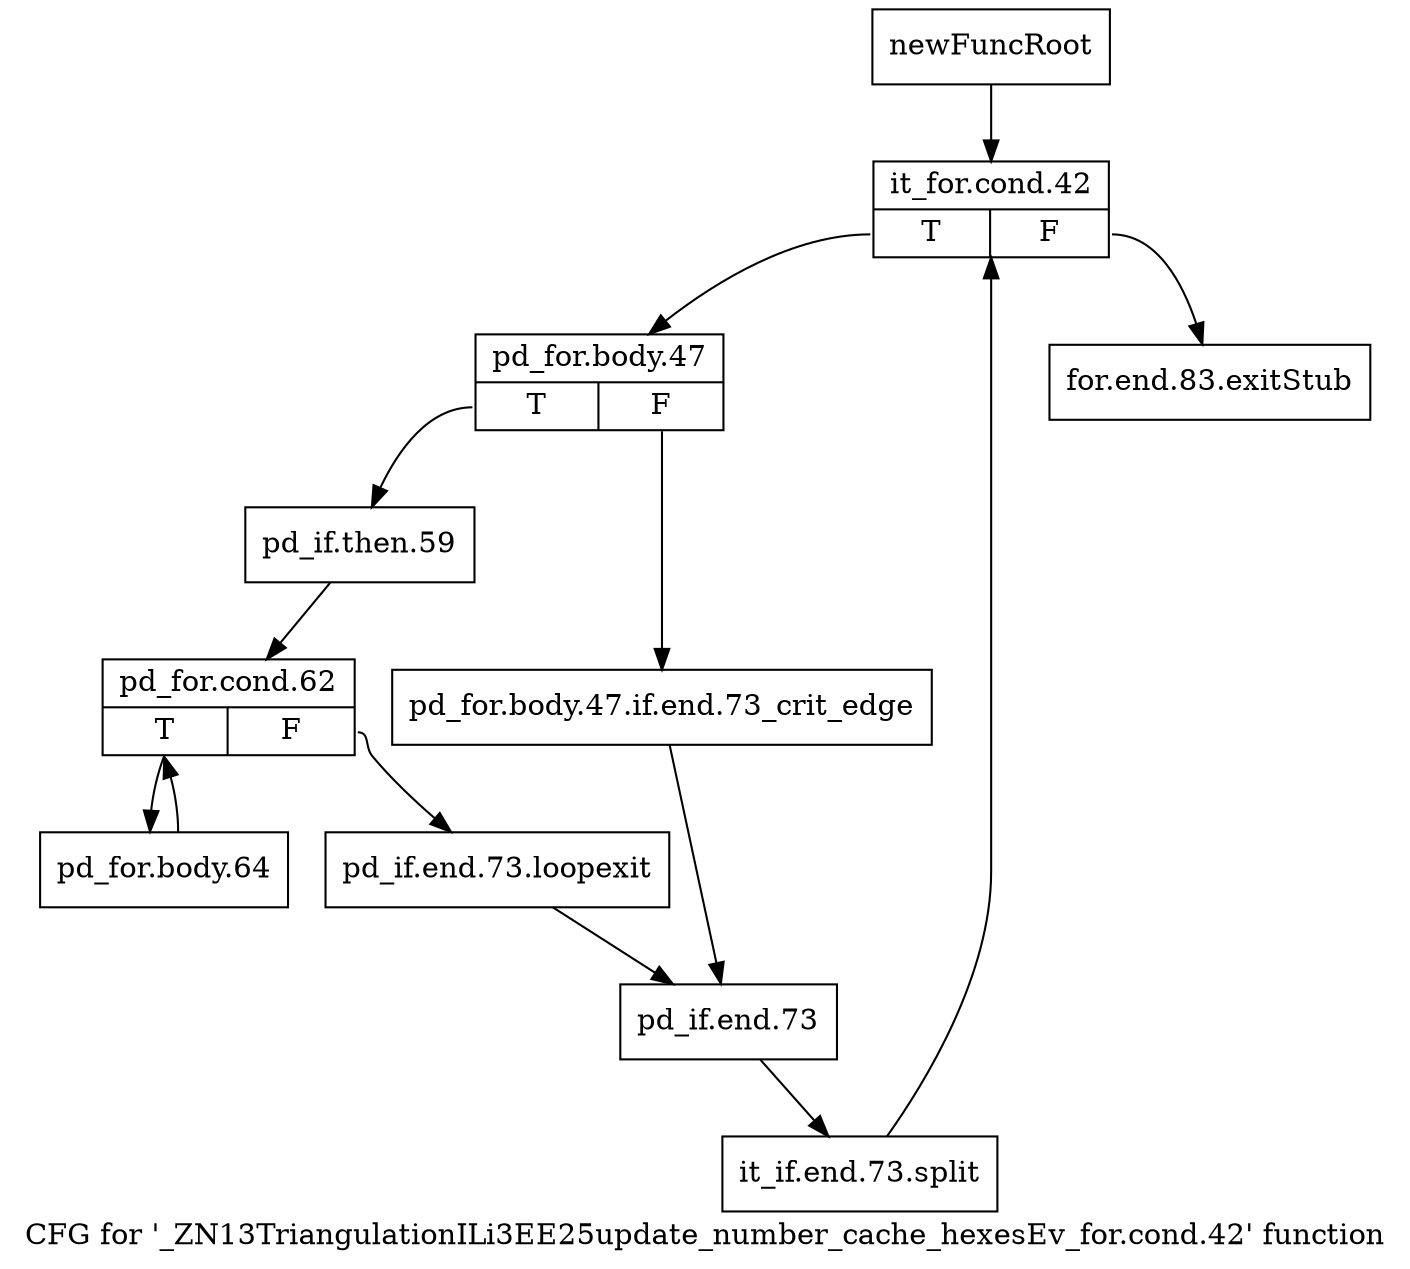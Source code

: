 digraph "CFG for '_ZN13TriangulationILi3EE25update_number_cache_hexesEv_for.cond.42' function" {
	label="CFG for '_ZN13TriangulationILi3EE25update_number_cache_hexesEv_for.cond.42' function";

	Node0x98a0c80 [shape=record,label="{newFuncRoot}"];
	Node0x98a0c80 -> Node0x98a0d20;
	Node0x98a0cd0 [shape=record,label="{for.end.83.exitStub}"];
	Node0x98a0d20 [shape=record,label="{it_for.cond.42|{<s0>T|<s1>F}}"];
	Node0x98a0d20:s0 -> Node0x98a1170;
	Node0x98a0d20:s1 -> Node0x98a0cd0;
	Node0x98a1170 [shape=record,label="{pd_for.body.47|{<s0>T|<s1>F}}"];
	Node0x98a1170:s0 -> Node0x98a1210;
	Node0x98a1170:s1 -> Node0x98a11c0;
	Node0x98a11c0 [shape=record,label="{pd_for.body.47.if.end.73_crit_edge}"];
	Node0x98a11c0 -> Node0x98a1300;
	Node0x98a1210 [shape=record,label="{pd_if.then.59}"];
	Node0x98a1210 -> Node0x98a1260;
	Node0x98a1260 [shape=record,label="{pd_for.cond.62|{<s0>T|<s1>F}}"];
	Node0x98a1260:s0 -> Node0x98a1350;
	Node0x98a1260:s1 -> Node0x98a12b0;
	Node0x98a12b0 [shape=record,label="{pd_if.end.73.loopexit}"];
	Node0x98a12b0 -> Node0x98a1300;
	Node0x98a1300 [shape=record,label="{pd_if.end.73}"];
	Node0x98a1300 -> Node0xbbf7150;
	Node0xbbf7150 [shape=record,label="{it_if.end.73.split}"];
	Node0xbbf7150 -> Node0x98a0d20;
	Node0x98a1350 [shape=record,label="{pd_for.body.64}"];
	Node0x98a1350 -> Node0x98a1260;
}
